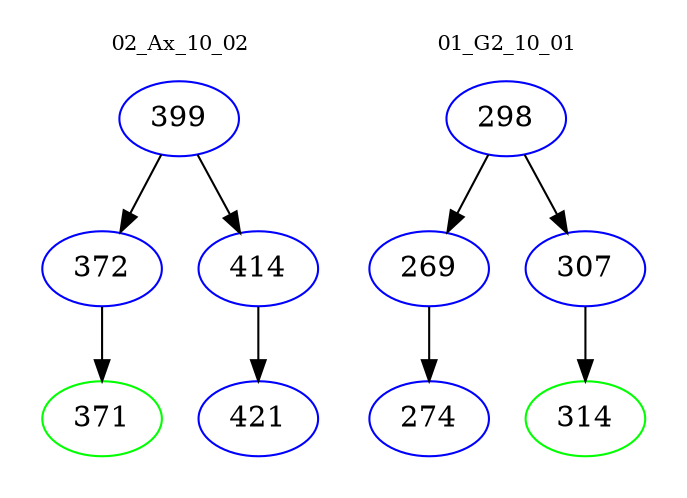 digraph{
subgraph cluster_0 {
color = white
label = "02_Ax_10_02";
fontsize=10;
T0_399 [label="399", color="blue"]
T0_399 -> T0_372 [color="black"]
T0_372 [label="372", color="blue"]
T0_372 -> T0_371 [color="black"]
T0_371 [label="371", color="green"]
T0_399 -> T0_414 [color="black"]
T0_414 [label="414", color="blue"]
T0_414 -> T0_421 [color="black"]
T0_421 [label="421", color="blue"]
}
subgraph cluster_1 {
color = white
label = "01_G2_10_01";
fontsize=10;
T1_298 [label="298", color="blue"]
T1_298 -> T1_269 [color="black"]
T1_269 [label="269", color="blue"]
T1_269 -> T1_274 [color="black"]
T1_274 [label="274", color="blue"]
T1_298 -> T1_307 [color="black"]
T1_307 [label="307", color="blue"]
T1_307 -> T1_314 [color="black"]
T1_314 [label="314", color="green"]
}
}
